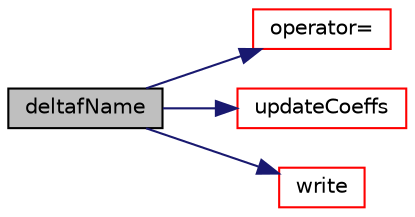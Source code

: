 digraph "deltafName"
{
  bgcolor="transparent";
  edge [fontname="Helvetica",fontsize="10",labelfontname="Helvetica",labelfontsize="10"];
  node [fontname="Helvetica",fontsize="10",shape=record];
  rankdir="LR";
  Node35 [label="deltafName",height=0.2,width=0.4,color="black", fillcolor="grey75", style="filled", fontcolor="black"];
  Node35 -> Node36 [color="midnightblue",fontsize="10",style="solid",fontname="Helvetica"];
  Node36 [label="operator=",height=0.2,width=0.4,color="red",URL="$a30097.html#ac6e6d24b5f1a53d97efd5c64cfe58ace"];
  Node35 -> Node39 [color="midnightblue",fontsize="10",style="solid",fontname="Helvetica"];
  Node39 [label="updateCoeffs",height=0.2,width=0.4,color="red",URL="$a30097.html#a7e24eafac629d3733181cd942d4c902f",tooltip="Update the coefficients associated with the patch field. "];
  Node35 -> Node41 [color="midnightblue",fontsize="10",style="solid",fontname="Helvetica"];
  Node41 [label="write",height=0.2,width=0.4,color="red",URL="$a30097.html#a293fdfec8bdfbd5c3913ab4c9f3454ff",tooltip="Write. "];
}
